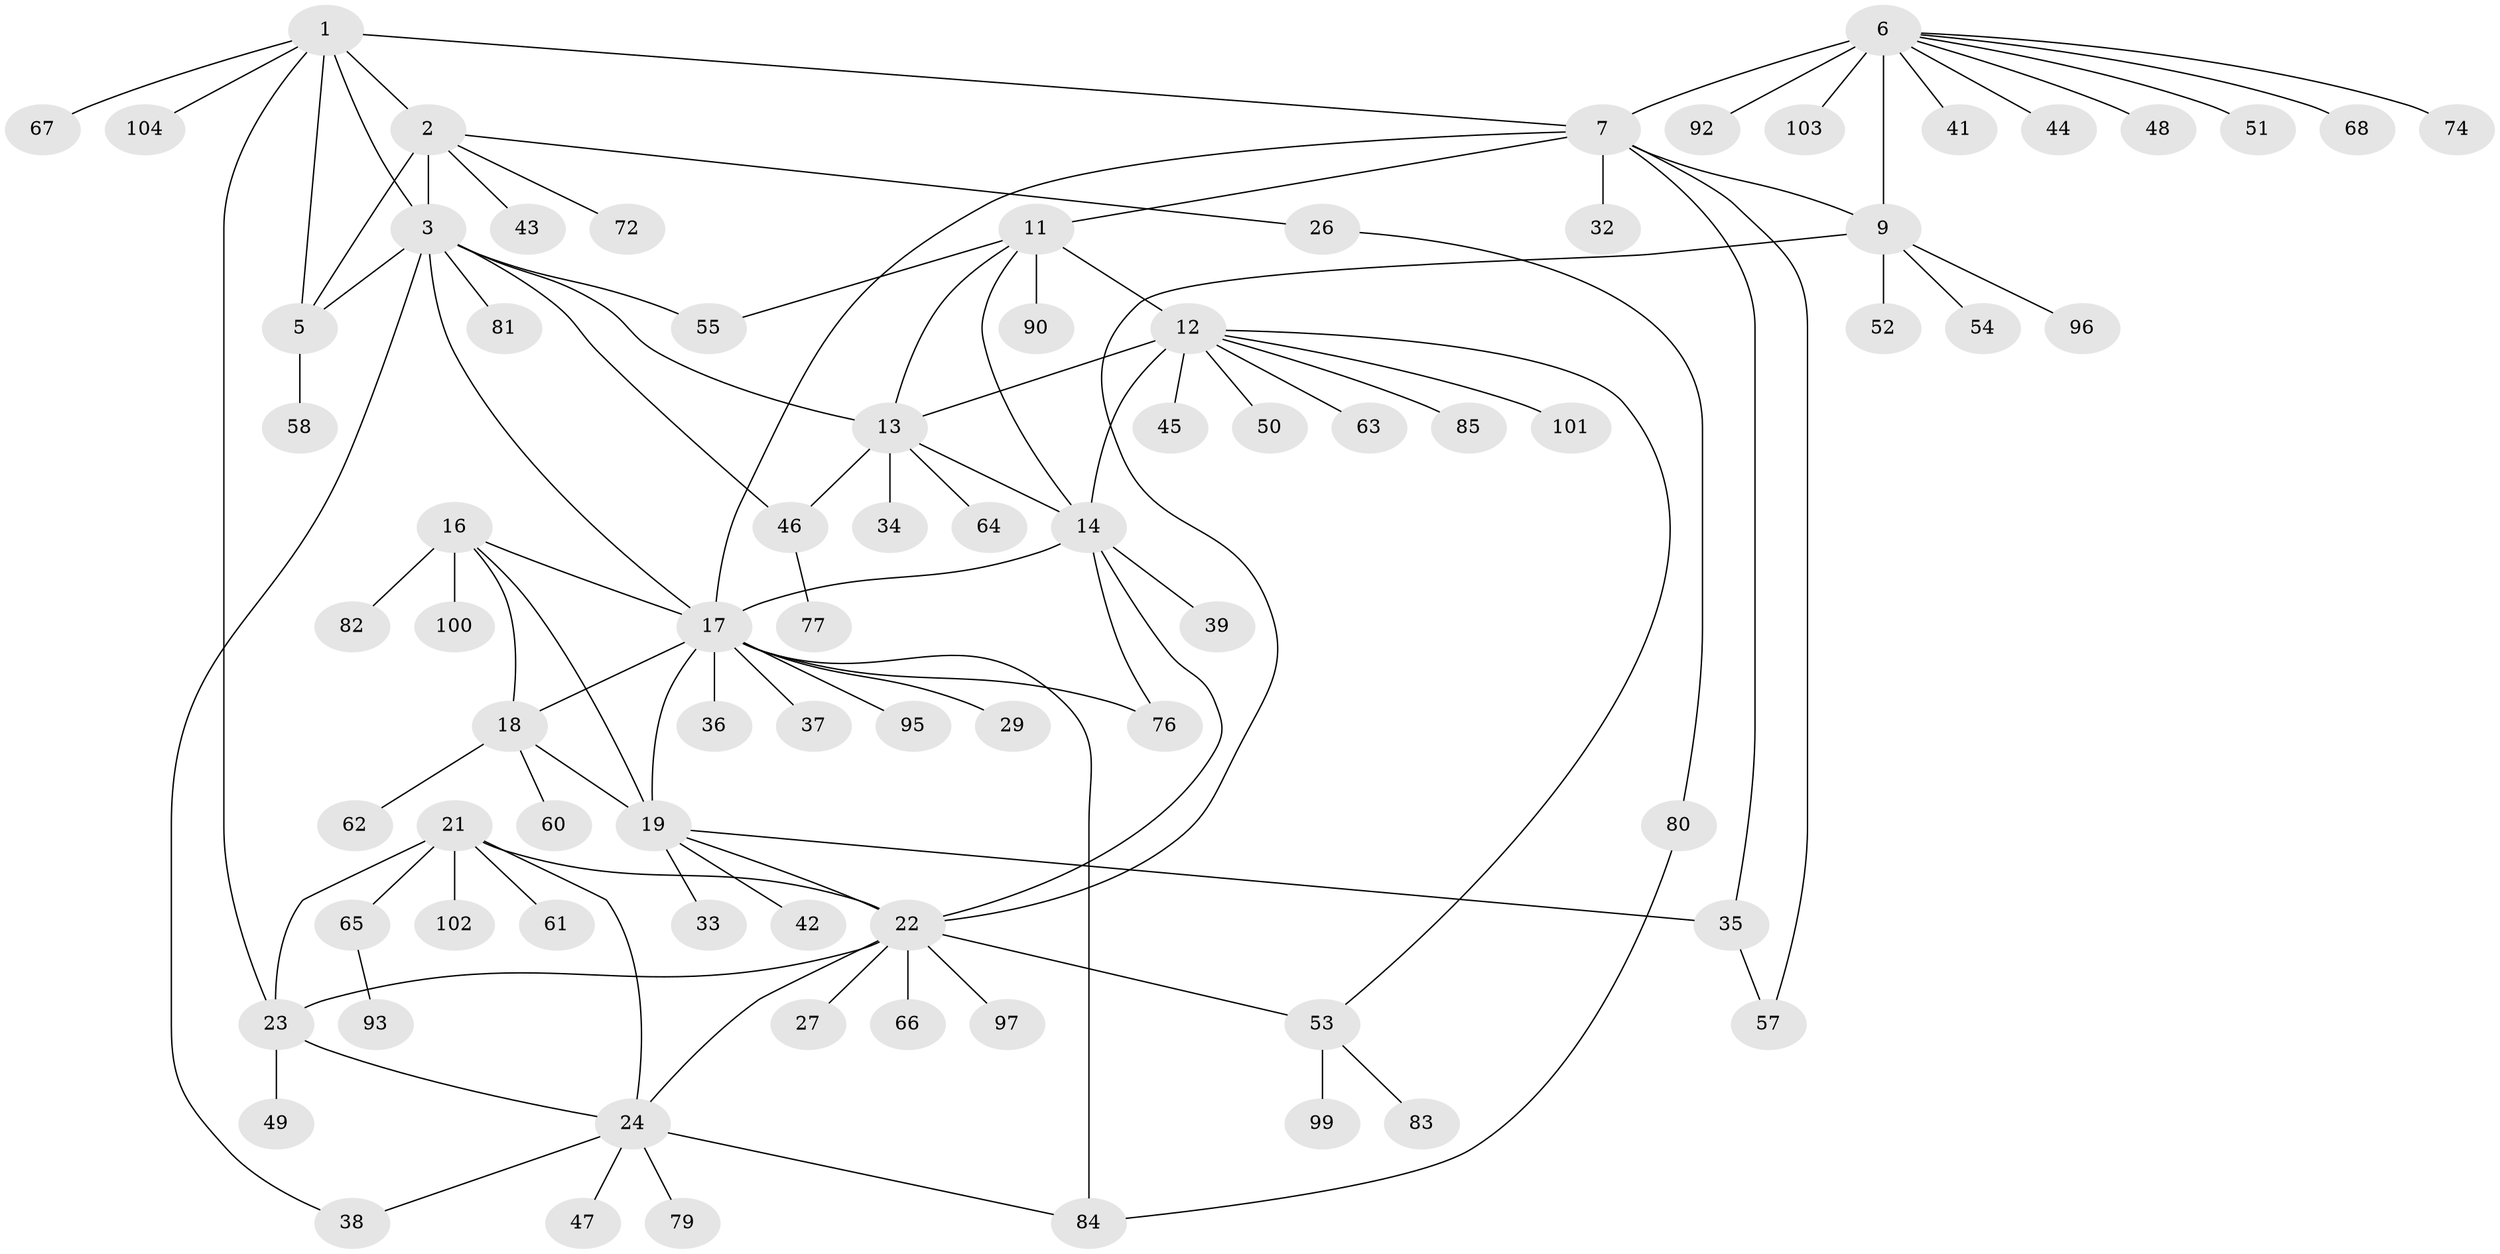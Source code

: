 // original degree distribution, {8: 0.057692307692307696, 10: 0.019230769230769232, 4: 0.019230769230769232, 6: 0.028846153846153848, 5: 0.038461538461538464, 9: 0.038461538461538464, 7: 0.028846153846153848, 14: 0.009615384615384616, 12: 0.009615384615384616, 3: 0.038461538461538464, 2: 0.125, 1: 0.5865384615384616}
// Generated by graph-tools (version 1.1) at 2025/11/02/27/25 16:11:37]
// undirected, 79 vertices, 106 edges
graph export_dot {
graph [start="1"]
  node [color=gray90,style=filled];
  1;
  2 [super="+78"];
  3 [super="+4"];
  5 [super="+71"];
  6 [super="+10"];
  7 [super="+8"];
  9 [super="+94"];
  11 [super="+56"];
  12 [super="+15"];
  13;
  14;
  16 [super="+30"];
  17 [super="+40"];
  18 [super="+31"];
  19 [super="+20"];
  21 [super="+25"];
  22 [super="+87"];
  23 [super="+98"];
  24 [super="+28"];
  26 [super="+91"];
  27 [super="+75"];
  29;
  32;
  33;
  34 [super="+88"];
  35;
  36;
  37;
  38;
  39;
  41;
  42 [super="+69"];
  43;
  44;
  45 [super="+86"];
  46 [super="+59"];
  47;
  48;
  49;
  50;
  51;
  52;
  53 [super="+73"];
  54;
  55;
  57;
  58;
  60;
  61;
  62;
  63;
  64;
  65;
  66;
  67 [super="+70"];
  68;
  72;
  74;
  76;
  77;
  79;
  80;
  81;
  82;
  83;
  84 [super="+89"];
  85;
  90;
  92;
  93;
  95;
  96;
  97;
  99;
  100;
  101;
  102;
  103;
  104;
  1 -- 2;
  1 -- 3 [weight=2];
  1 -- 5;
  1 -- 23;
  1 -- 67;
  1 -- 104;
  1 -- 7;
  2 -- 3 [weight=2];
  2 -- 5;
  2 -- 26;
  2 -- 43;
  2 -- 72;
  3 -- 5 [weight=2];
  3 -- 13;
  3 -- 17;
  3 -- 38;
  3 -- 46;
  3 -- 55;
  3 -- 81;
  5 -- 58;
  6 -- 7 [weight=4];
  6 -- 9 [weight=2];
  6 -- 44;
  6 -- 48;
  6 -- 51;
  6 -- 74;
  6 -- 92;
  6 -- 103;
  6 -- 68;
  6 -- 41;
  7 -- 9 [weight=2];
  7 -- 17;
  7 -- 32;
  7 -- 35;
  7 -- 11;
  7 -- 57;
  9 -- 22;
  9 -- 52;
  9 -- 54;
  9 -- 96;
  11 -- 12 [weight=2];
  11 -- 13;
  11 -- 14;
  11 -- 55;
  11 -- 90;
  12 -- 13 [weight=2];
  12 -- 14 [weight=2];
  12 -- 45;
  12 -- 50;
  12 -- 53;
  12 -- 63;
  12 -- 101;
  12 -- 85;
  13 -- 14;
  13 -- 34;
  13 -- 46;
  13 -- 64;
  14 -- 17;
  14 -- 22;
  14 -- 39;
  14 -- 76;
  16 -- 17;
  16 -- 18;
  16 -- 19 [weight=2];
  16 -- 82;
  16 -- 100;
  17 -- 18;
  17 -- 19 [weight=2];
  17 -- 29;
  17 -- 36;
  17 -- 37;
  17 -- 76;
  17 -- 84;
  17 -- 95;
  18 -- 19 [weight=2];
  18 -- 60;
  18 -- 62;
  19 -- 22;
  19 -- 33;
  19 -- 35;
  19 -- 42;
  21 -- 22 [weight=2];
  21 -- 23 [weight=2];
  21 -- 24 [weight=2];
  21 -- 61;
  21 -- 65;
  21 -- 102;
  22 -- 23;
  22 -- 24;
  22 -- 27;
  22 -- 53;
  22 -- 66;
  22 -- 97;
  23 -- 24;
  23 -- 49;
  24 -- 38;
  24 -- 47;
  24 -- 79;
  24 -- 84;
  26 -- 80;
  35 -- 57;
  46 -- 77;
  53 -- 83;
  53 -- 99;
  65 -- 93;
  80 -- 84;
}

